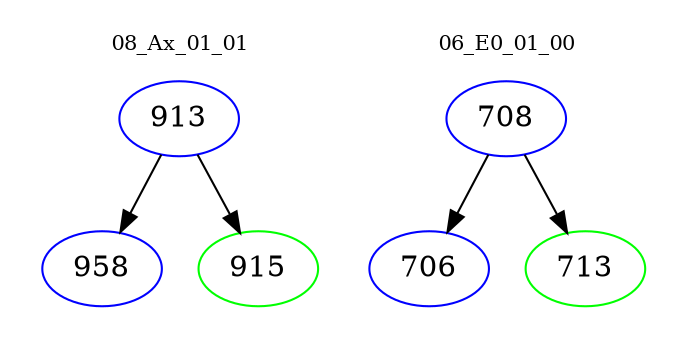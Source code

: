 digraph{
subgraph cluster_0 {
color = white
label = "08_Ax_01_01";
fontsize=10;
T0_913 [label="913", color="blue"]
T0_913 -> T0_958 [color="black"]
T0_958 [label="958", color="blue"]
T0_913 -> T0_915 [color="black"]
T0_915 [label="915", color="green"]
}
subgraph cluster_1 {
color = white
label = "06_E0_01_00";
fontsize=10;
T1_708 [label="708", color="blue"]
T1_708 -> T1_706 [color="black"]
T1_706 [label="706", color="blue"]
T1_708 -> T1_713 [color="black"]
T1_713 [label="713", color="green"]
}
}
